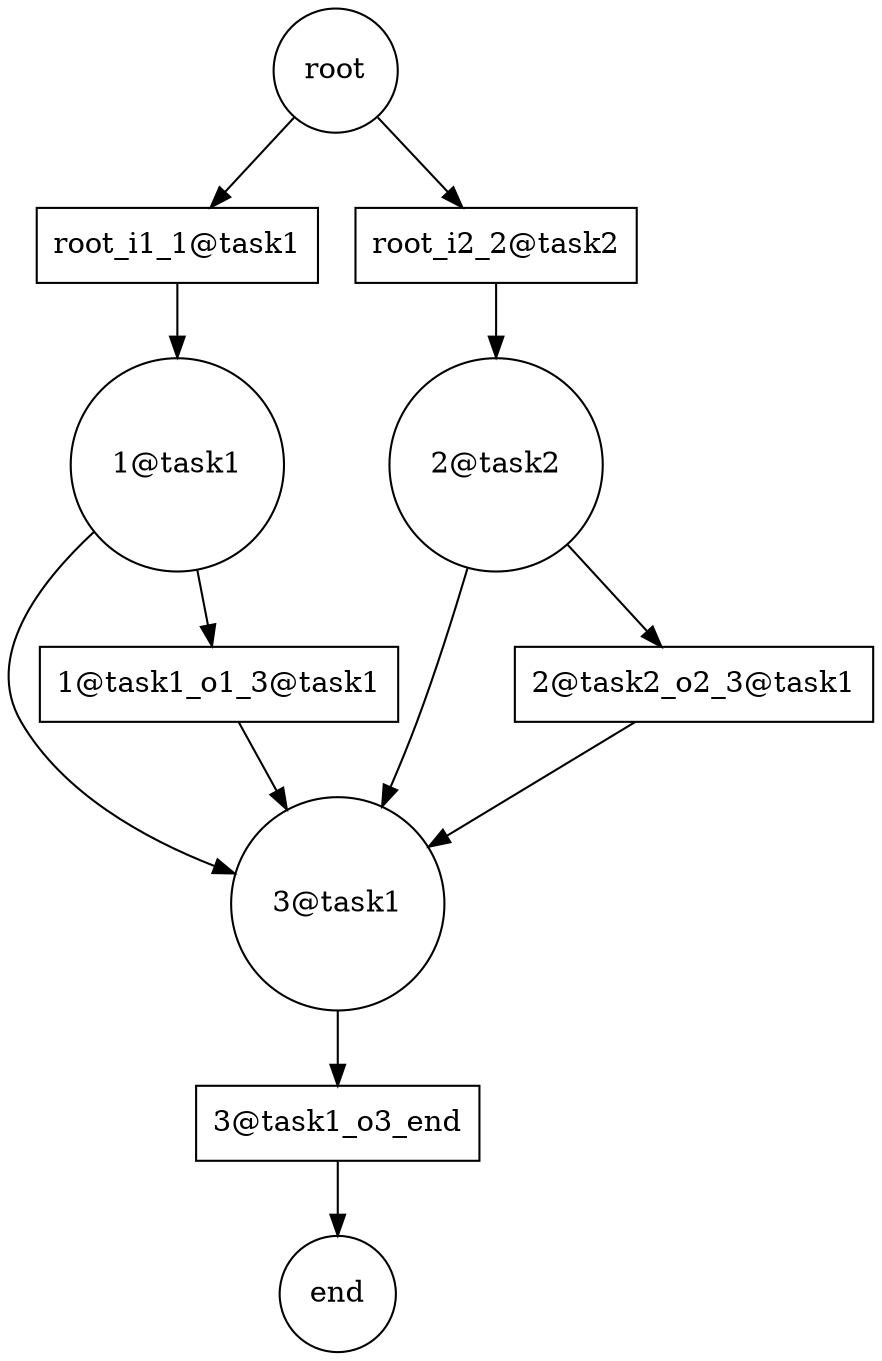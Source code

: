 digraph A {
  T0xaaaaf7c924f0 [label="root", shape=circle];
  T0xaaaaf7c94a40 [label="1@task1", shape=circle];
 T0xaaaaf7c92930 -> T0xaaaaf7c94a40;
  T0xaaaaf7c951b0 [label="2@task2", shape=circle];
 T0xaaaaf7c92bf0 -> T0xaaaaf7c951b0;
  T0xaaaaf7c95a30 [label="3@task1", shape=circle];
 T0xaaaaf7c94a40 -> T0xaaaaf7c95a30;
 T0xaaaaf7c951b0 -> T0xaaaaf7c95a30;
 T0xaaaaf7c92d40 -> T0xaaaaf7c95a30;
 T0xaaaaf7c92f10 -> T0xaaaaf7c95a30;
  T0xaaaaf7c92930 [label="root_i1_1@task1", shape=box];
 T0xaaaaf7c924f0 -> T0xaaaaf7c92930;
  T0xaaaaf7c92bf0 [label="root_i2_2@task2", shape=box];
 T0xaaaaf7c924f0 -> T0xaaaaf7c92bf0;
  T0xaaaaf7c92d40 [label="1@task1_o1_3@task1", shape=box];
 T0xaaaaf7c94a40 -> T0xaaaaf7c92d40;
  T0xaaaaf7c92f10 [label="2@task2_o2_3@task1", shape=box];
 T0xaaaaf7c951b0 -> T0xaaaaf7c92f10;
  T0xaaaaf7c93000 [label="3@task1_o3_end", shape=box];
 T0xaaaaf7c95a30 -> T0xaaaaf7c93000;
  T0xaaaaf7c92710 [label="end", shape=circle];
 T0xaaaaf7c93000 -> T0xaaaaf7c92710;
}
